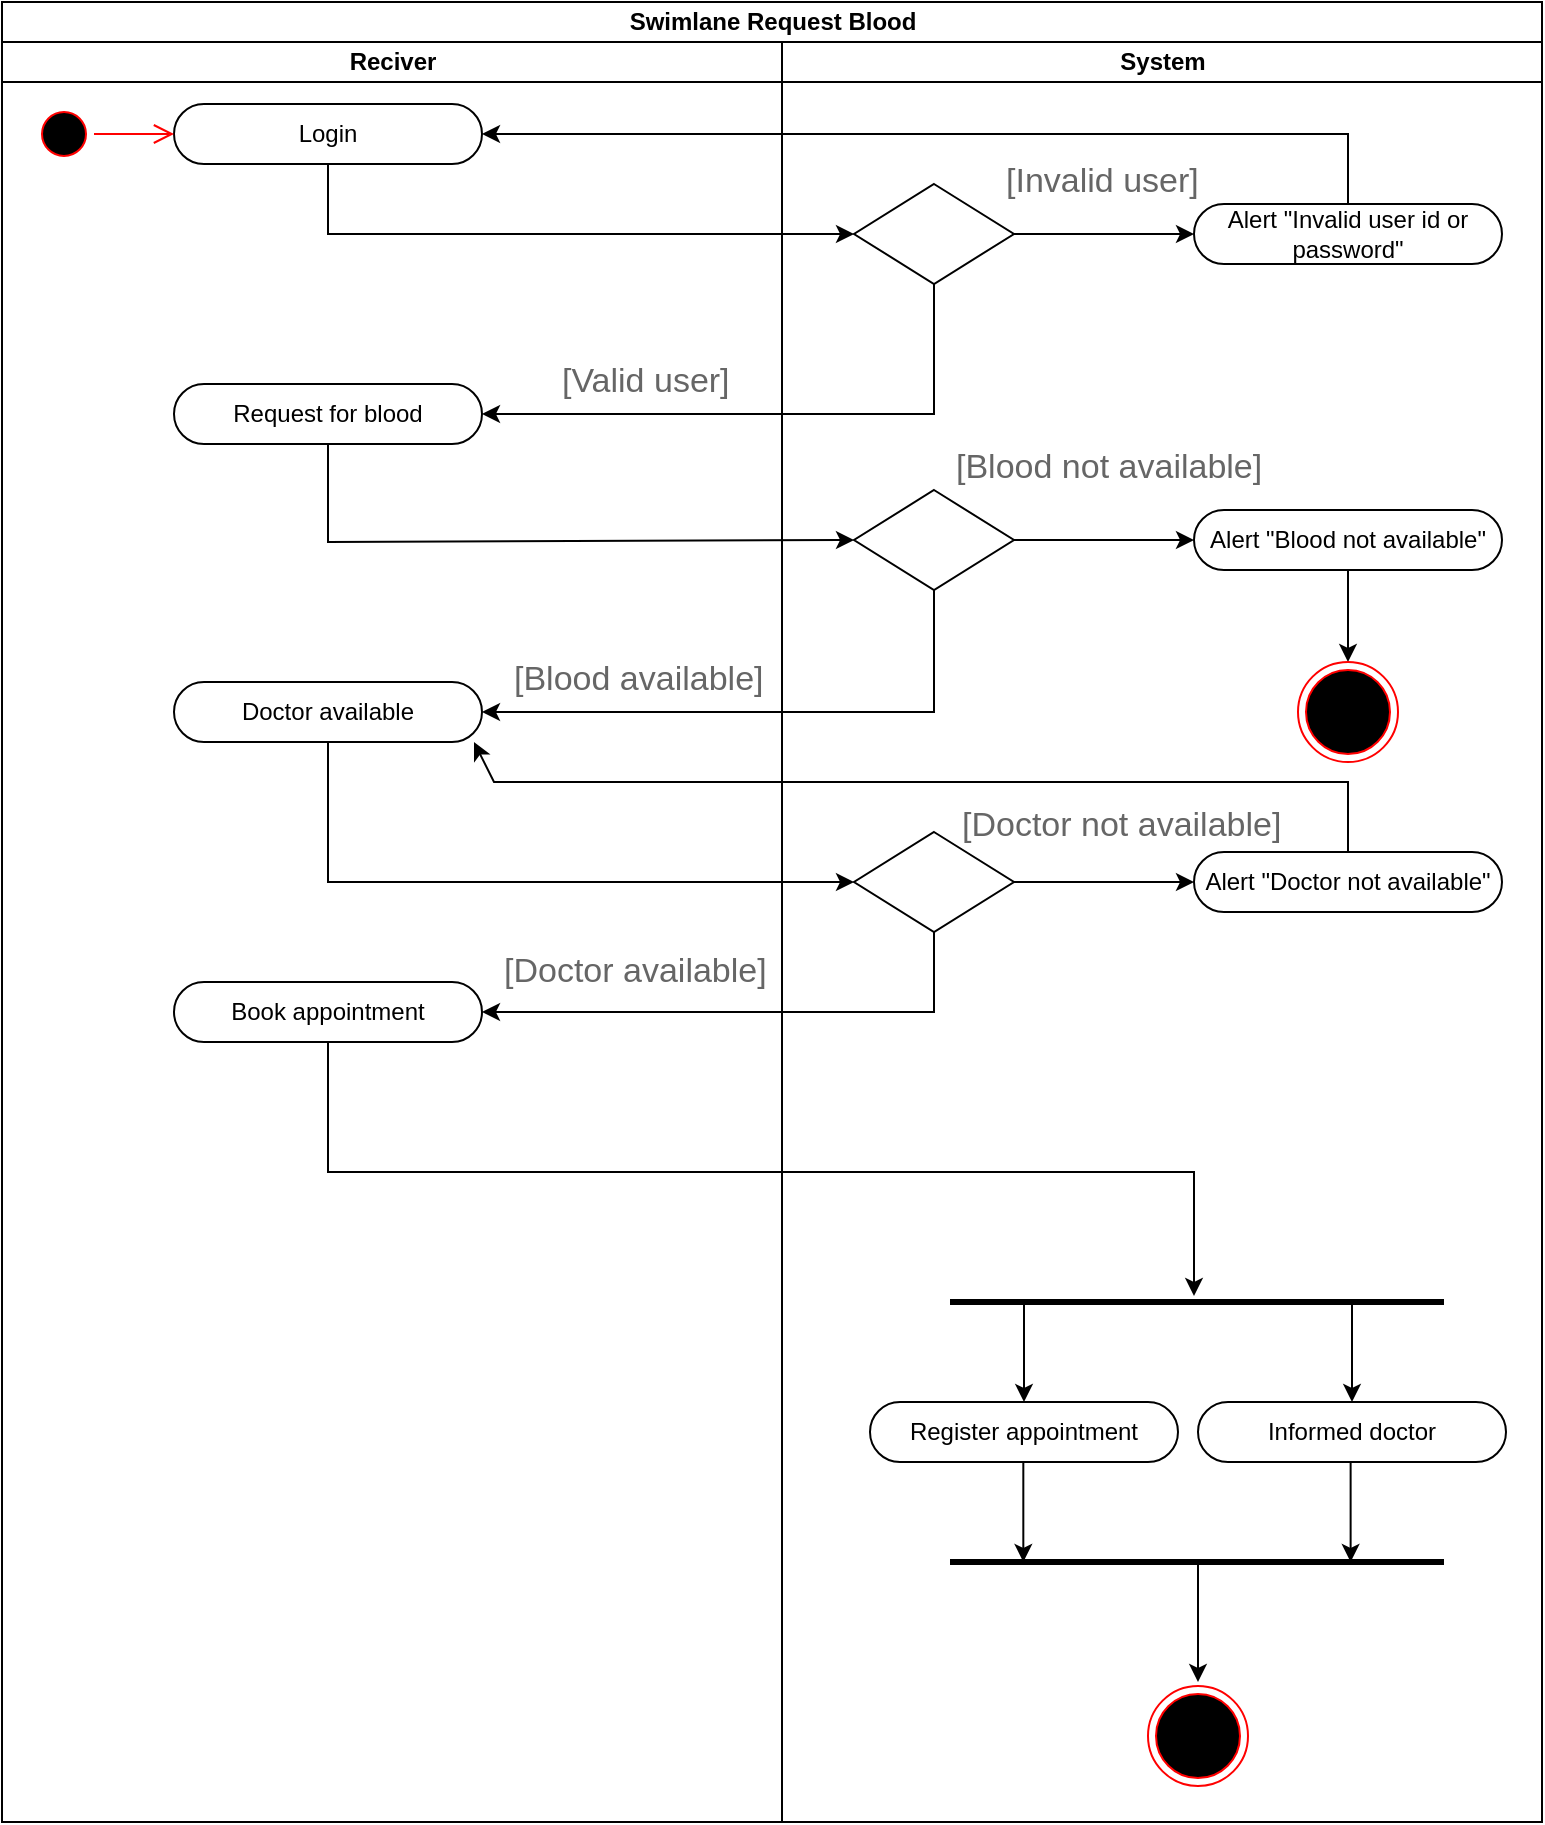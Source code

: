 <mxfile version="25.0.3">
  <diagram name="Page-1" id="0D3DiiEka4MnmQLEO38Q">
    <mxGraphModel dx="1747" dy="844" grid="1" gridSize="10" guides="1" tooltips="1" connect="1" arrows="1" fold="1" page="1" pageScale="1" pageWidth="827" pageHeight="1169" math="0" shadow="0">
      <root>
        <mxCell id="0" />
        <mxCell id="1" parent="0" />
        <mxCell id="jj0grcbLOBZy6ICrFM3W-1" value="Swimlane Request Blood" style="swimlane;childLayout=stackLayout;resizeParent=1;resizeParentMax=0;startSize=20;html=1;movable=0;resizable=0;rotatable=0;deletable=0;editable=0;locked=1;connectable=0;" vertex="1" parent="1">
          <mxGeometry x="29" y="117" width="770" height="910" as="geometry" />
        </mxCell>
        <mxCell id="jj0grcbLOBZy6ICrFM3W-2" value="" style="endArrow=classic;html=1;rounded=0;exitX=0.5;exitY=0.5;exitDx=0;exitDy=-15;exitPerimeter=0;entryX=1;entryY=0.5;entryDx=0;entryDy=0;entryPerimeter=0;movable=0;resizable=0;rotatable=0;deletable=0;editable=0;locked=1;connectable=0;" edge="1" parent="jj0grcbLOBZy6ICrFM3W-1" source="jj0grcbLOBZy6ICrFM3W-13" target="jj0grcbLOBZy6ICrFM3W-6">
          <mxGeometry width="50" height="50" relative="1" as="geometry">
            <mxPoint x="570" y="434.2" as="sourcePoint" />
            <mxPoint x="633" y="385" as="targetPoint" />
            <Array as="points">
              <mxPoint x="673" y="66" />
            </Array>
          </mxGeometry>
        </mxCell>
        <mxCell id="jj0grcbLOBZy6ICrFM3W-3" value="" style="endArrow=classic;html=1;rounded=0;exitX=0.5;exitY=1;exitDx=0;exitDy=0;entryX=1;entryY=0.5;entryDx=0;entryDy=0;entryPerimeter=0;movable=0;resizable=0;rotatable=0;deletable=0;editable=0;locked=1;connectable=0;" edge="1" parent="jj0grcbLOBZy6ICrFM3W-1" source="jj0grcbLOBZy6ICrFM3W-14" target="jj0grcbLOBZy6ICrFM3W-28">
          <mxGeometry width="50" height="50" relative="1" as="geometry">
            <mxPoint x="446" y="191" as="sourcePoint" />
            <mxPoint x="240" y="206" as="targetPoint" />
            <Array as="points">
              <mxPoint x="466" y="206" />
            </Array>
          </mxGeometry>
        </mxCell>
        <mxCell id="jj0grcbLOBZy6ICrFM3W-4" value="Reciver" style="swimlane;startSize=20;html=1;movable=0;resizable=0;rotatable=0;deletable=0;editable=0;locked=1;connectable=0;" vertex="1" parent="jj0grcbLOBZy6ICrFM3W-1">
          <mxGeometry y="20" width="390" height="890" as="geometry" />
        </mxCell>
        <mxCell id="jj0grcbLOBZy6ICrFM3W-5" value="" style="ellipse;html=1;shape=startState;fillColor=#000000;strokeColor=#ff0000;movable=0;resizable=0;rotatable=0;deletable=0;editable=0;locked=1;connectable=0;" vertex="1" parent="jj0grcbLOBZy6ICrFM3W-4">
          <mxGeometry x="16" y="31" width="30" height="30" as="geometry" />
        </mxCell>
        <mxCell id="jj0grcbLOBZy6ICrFM3W-6" value="Login" style="html=1;dashed=0;whiteSpace=wrap;shape=mxgraph.dfd.start;movable=0;resizable=0;rotatable=0;deletable=0;editable=0;locked=1;connectable=0;" vertex="1" parent="jj0grcbLOBZy6ICrFM3W-4">
          <mxGeometry x="86" y="31" width="154" height="30" as="geometry" />
        </mxCell>
        <mxCell id="jj0grcbLOBZy6ICrFM3W-10" value="[Valid user]" style="strokeWidth=1;shadow=0;dashed=0;align=center;html=1;shape=mxgraph.mockup.text.textBox;fontColor=#666666;align=left;fontSize=17;spacingLeft=4;spacingTop=-3;whiteSpace=wrap;strokeColor=none;mainText=;fillColor=none;movable=0;resizable=0;rotatable=0;deletable=0;editable=0;locked=1;connectable=0;" vertex="1" parent="jj0grcbLOBZy6ICrFM3W-4">
          <mxGeometry x="274" y="151" width="116" height="40" as="geometry" />
        </mxCell>
        <mxCell id="jj0grcbLOBZy6ICrFM3W-11" value="" style="edgeStyle=orthogonalEdgeStyle;html=1;verticalAlign=bottom;endArrow=open;endSize=8;strokeColor=#ff0000;rounded=0;entryX=0;entryY=0.5;entryDx=0;entryDy=0;entryPerimeter=0;movable=0;resizable=0;rotatable=0;deletable=0;editable=0;locked=1;connectable=0;" edge="1" parent="jj0grcbLOBZy6ICrFM3W-4" source="jj0grcbLOBZy6ICrFM3W-5" target="jj0grcbLOBZy6ICrFM3W-6">
          <mxGeometry relative="1" as="geometry">
            <mxPoint x="87" y="52" as="targetPoint" />
          </mxGeometry>
        </mxCell>
        <mxCell id="jj0grcbLOBZy6ICrFM3W-28" value="Request for blood" style="html=1;dashed=0;whiteSpace=wrap;shape=mxgraph.dfd.start;movable=0;resizable=0;rotatable=0;deletable=0;editable=0;locked=1;connectable=0;" vertex="1" parent="jj0grcbLOBZy6ICrFM3W-4">
          <mxGeometry x="86" y="171" width="154" height="30" as="geometry" />
        </mxCell>
        <mxCell id="jj0grcbLOBZy6ICrFM3W-40" value="Doctor available" style="html=1;dashed=0;whiteSpace=wrap;shape=mxgraph.dfd.start;movable=0;resizable=0;rotatable=0;deletable=0;editable=0;locked=1;connectable=0;" vertex="1" parent="jj0grcbLOBZy6ICrFM3W-4">
          <mxGeometry x="86" y="320" width="154" height="30" as="geometry" />
        </mxCell>
        <mxCell id="jj0grcbLOBZy6ICrFM3W-41" value="[Blood available]" style="strokeWidth=1;shadow=0;dashed=0;align=center;html=1;shape=mxgraph.mockup.text.textBox;fontColor=#666666;align=left;fontSize=17;spacingLeft=4;spacingTop=-3;whiteSpace=wrap;strokeColor=none;mainText=;fillColor=none;movable=0;resizable=0;rotatable=0;deletable=0;editable=0;locked=1;connectable=0;" vertex="1" parent="jj0grcbLOBZy6ICrFM3W-4">
          <mxGeometry x="250" y="300" width="134" height="40" as="geometry" />
        </mxCell>
        <mxCell id="jj0grcbLOBZy6ICrFM3W-49" value="Book appointment" style="html=1;dashed=0;whiteSpace=wrap;shape=mxgraph.dfd.start;movable=0;resizable=0;rotatable=0;deletable=0;editable=0;locked=1;connectable=0;" vertex="1" parent="jj0grcbLOBZy6ICrFM3W-4">
          <mxGeometry x="86" y="470" width="154" height="30" as="geometry" />
        </mxCell>
        <mxCell id="jj0grcbLOBZy6ICrFM3W-51" value="[Doctor available]" style="strokeWidth=1;shadow=0;dashed=0;align=center;html=1;shape=mxgraph.mockup.text.textBox;fontColor=#666666;align=left;fontSize=17;spacingLeft=4;spacingTop=-3;whiteSpace=wrap;strokeColor=none;mainText=;fillColor=none;movable=0;resizable=0;rotatable=0;deletable=0;editable=0;locked=1;connectable=0;" vertex="1" parent="jj0grcbLOBZy6ICrFM3W-4">
          <mxGeometry x="245" y="446" width="166" height="40" as="geometry" />
        </mxCell>
        <mxCell id="jj0grcbLOBZy6ICrFM3W-52" value="" style="endArrow=classic;html=1;rounded=0;exitX=0.5;exitY=0.5;exitDx=0;exitDy=15;movable=0;resizable=0;rotatable=0;deletable=0;editable=0;locked=1;connectable=0;exitPerimeter=0;" edge="1" parent="jj0grcbLOBZy6ICrFM3W-4" source="jj0grcbLOBZy6ICrFM3W-49">
          <mxGeometry width="50" height="50" relative="1" as="geometry">
            <mxPoint x="166" y="515" as="sourcePoint" />
            <mxPoint x="596" y="627" as="targetPoint" />
            <Array as="points">
              <mxPoint x="163" y="565" />
              <mxPoint x="596" y="565" />
            </Array>
          </mxGeometry>
        </mxCell>
        <mxCell id="jj0grcbLOBZy6ICrFM3W-12" value="System" style="swimlane;startSize=20;html=1;movable=0;resizable=0;rotatable=0;deletable=0;editable=0;locked=1;connectable=0;" vertex="1" parent="jj0grcbLOBZy6ICrFM3W-1">
          <mxGeometry x="390" y="20" width="380" height="890" as="geometry" />
        </mxCell>
        <mxCell id="jj0grcbLOBZy6ICrFM3W-13" value="Alert &quot;Invalid user id or password&quot;" style="html=1;dashed=0;whiteSpace=wrap;shape=mxgraph.dfd.start;movable=0;resizable=0;rotatable=0;deletable=0;editable=0;locked=1;connectable=0;" vertex="1" parent="jj0grcbLOBZy6ICrFM3W-12">
          <mxGeometry x="206" y="81" width="154" height="30" as="geometry" />
        </mxCell>
        <mxCell id="jj0grcbLOBZy6ICrFM3W-14" value="" style="rhombus;whiteSpace=wrap;html=1;movable=0;resizable=0;rotatable=0;deletable=0;editable=0;locked=1;connectable=0;" vertex="1" parent="jj0grcbLOBZy6ICrFM3W-12">
          <mxGeometry x="36" y="71" width="80" height="50" as="geometry" />
        </mxCell>
        <mxCell id="jj0grcbLOBZy6ICrFM3W-15" value="" style="endArrow=classic;html=1;rounded=0;exitX=1;exitY=0.5;exitDx=0;exitDy=0;entryX=0;entryY=0.5;entryDx=0;entryDy=0;entryPerimeter=0;movable=0;resizable=0;rotatable=0;deletable=0;editable=0;locked=1;connectable=0;" edge="1" parent="jj0grcbLOBZy6ICrFM3W-12" source="jj0grcbLOBZy6ICrFM3W-14" target="jj0grcbLOBZy6ICrFM3W-13">
          <mxGeometry width="50" height="50" relative="1" as="geometry">
            <mxPoint x="66" y="475" as="sourcePoint" />
            <mxPoint x="66" y="515" as="targetPoint" />
          </mxGeometry>
        </mxCell>
        <mxCell id="jj0grcbLOBZy6ICrFM3W-16" value="[Invalid user]" style="strokeWidth=1;shadow=0;dashed=0;align=center;html=1;shape=mxgraph.mockup.text.textBox;fontColor=#666666;align=left;fontSize=17;spacingLeft=4;spacingTop=-3;whiteSpace=wrap;strokeColor=none;mainText=;fillColor=none;movable=0;resizable=0;rotatable=0;deletable=0;editable=0;locked=1;connectable=0;" vertex="1" parent="jj0grcbLOBZy6ICrFM3W-12">
          <mxGeometry x="106" y="51" width="116" height="40" as="geometry" />
        </mxCell>
        <mxCell id="jj0grcbLOBZy6ICrFM3W-30" value="" style="rhombus;whiteSpace=wrap;html=1;movable=0;resizable=0;rotatable=0;deletable=0;editable=0;locked=1;connectable=0;" vertex="1" parent="jj0grcbLOBZy6ICrFM3W-12">
          <mxGeometry x="36" y="224" width="80" height="50" as="geometry" />
        </mxCell>
        <mxCell id="jj0grcbLOBZy6ICrFM3W-38" style="edgeStyle=orthogonalEdgeStyle;rounded=0;orthogonalLoop=1;jettySize=auto;html=1;entryX=0.5;entryY=0;entryDx=0;entryDy=0;fontFamily=Helvetica;fontSize=12;fontColor=default;resizable=0;movable=0;rotatable=0;deletable=0;editable=0;locked=1;connectable=0;" edge="1" parent="jj0grcbLOBZy6ICrFM3W-12" source="jj0grcbLOBZy6ICrFM3W-32" target="jj0grcbLOBZy6ICrFM3W-37">
          <mxGeometry relative="1" as="geometry" />
        </mxCell>
        <mxCell id="jj0grcbLOBZy6ICrFM3W-32" value="Alert &quot;Blood not available&quot;" style="html=1;dashed=0;whiteSpace=wrap;shape=mxgraph.dfd.start;movable=0;resizable=0;rotatable=0;deletable=0;editable=0;locked=1;connectable=0;" vertex="1" parent="jj0grcbLOBZy6ICrFM3W-12">
          <mxGeometry x="206" y="234" width="154" height="30" as="geometry" />
        </mxCell>
        <mxCell id="jj0grcbLOBZy6ICrFM3W-33" value="" style="endArrow=classic;html=1;rounded=0;exitX=1;exitY=0.5;exitDx=0;exitDy=0;entryX=0;entryY=0.5;entryDx=0;entryDy=0;entryPerimeter=0;movable=0;resizable=0;rotatable=0;deletable=0;editable=0;locked=1;connectable=0;" edge="1" parent="jj0grcbLOBZy6ICrFM3W-12" source="jj0grcbLOBZy6ICrFM3W-30" target="jj0grcbLOBZy6ICrFM3W-32">
          <mxGeometry width="50" height="50" relative="1" as="geometry">
            <mxPoint x="116" y="234" as="sourcePoint" />
            <mxPoint x="206" y="234" as="targetPoint" />
          </mxGeometry>
        </mxCell>
        <mxCell id="jj0grcbLOBZy6ICrFM3W-34" value="[Blood not available]" style="strokeWidth=1;shadow=0;dashed=0;align=center;html=1;shape=mxgraph.mockup.text.textBox;fontColor=#666666;align=left;fontSize=17;spacingLeft=4;spacingTop=-3;whiteSpace=wrap;strokeColor=none;mainText=;fillColor=none;movable=0;resizable=0;rotatable=0;deletable=0;editable=0;locked=1;connectable=0;" vertex="1" parent="jj0grcbLOBZy6ICrFM3W-12">
          <mxGeometry x="81" y="194" width="166" height="40" as="geometry" />
        </mxCell>
        <mxCell id="jj0grcbLOBZy6ICrFM3W-37" value="" style="ellipse;html=1;shape=endState;fillColor=#000000;strokeColor=#ff0000;movable=0;resizable=0;rotatable=0;deletable=0;editable=0;locked=1;connectable=0;" vertex="1" parent="jj0grcbLOBZy6ICrFM3W-12">
          <mxGeometry x="258" y="310" width="50" height="50" as="geometry" />
        </mxCell>
        <mxCell id="jj0grcbLOBZy6ICrFM3W-43" value="" style="rhombus;whiteSpace=wrap;html=1;movable=0;resizable=0;rotatable=0;deletable=0;editable=0;locked=1;connectable=0;" vertex="1" parent="jj0grcbLOBZy6ICrFM3W-12">
          <mxGeometry x="36" y="395" width="80" height="50" as="geometry" />
        </mxCell>
        <mxCell id="jj0grcbLOBZy6ICrFM3W-44" value="Alert &quot;Doctor not available&quot;" style="html=1;dashed=0;whiteSpace=wrap;shape=mxgraph.dfd.start;movable=0;resizable=0;rotatable=0;deletable=0;editable=0;locked=1;connectable=0;" vertex="1" parent="jj0grcbLOBZy6ICrFM3W-12">
          <mxGeometry x="206" y="405" width="154" height="30" as="geometry" />
        </mxCell>
        <mxCell id="jj0grcbLOBZy6ICrFM3W-46" value="" style="endArrow=classic;html=1;rounded=0;exitX=1;exitY=0.5;exitDx=0;exitDy=0;entryX=0;entryY=0.5;entryDx=0;entryDy=0;entryPerimeter=0;movable=0;resizable=0;rotatable=0;deletable=0;editable=0;locked=1;connectable=0;" edge="1" parent="jj0grcbLOBZy6ICrFM3W-12" source="jj0grcbLOBZy6ICrFM3W-43" target="jj0grcbLOBZy6ICrFM3W-44">
          <mxGeometry width="50" height="50" relative="1" as="geometry">
            <mxPoint x="116" y="380" as="sourcePoint" />
            <mxPoint x="206" y="380" as="targetPoint" />
          </mxGeometry>
        </mxCell>
        <mxCell id="jj0grcbLOBZy6ICrFM3W-48" value="[Doctor not available]" style="strokeWidth=1;shadow=0;dashed=0;align=center;html=1;shape=mxgraph.mockup.text.textBox;fontColor=#666666;align=left;fontSize=17;spacingLeft=4;spacingTop=-3;whiteSpace=wrap;strokeColor=none;mainText=;fillColor=none;movable=0;resizable=0;rotatable=0;deletable=0;editable=0;locked=1;connectable=0;" vertex="1" parent="jj0grcbLOBZy6ICrFM3W-12">
          <mxGeometry x="84" y="373" width="166" height="40" as="geometry" />
        </mxCell>
        <mxCell id="jj0grcbLOBZy6ICrFM3W-62" value="" style="ellipse;html=1;shape=endState;fillColor=#000000;strokeColor=#ff0000;movable=0;resizable=0;rotatable=0;deletable=0;editable=0;locked=1;connectable=0;" vertex="1" parent="jj0grcbLOBZy6ICrFM3W-12">
          <mxGeometry x="183" y="822" width="50" height="50" as="geometry" />
        </mxCell>
        <mxCell id="jj0grcbLOBZy6ICrFM3W-24" value="" style="endArrow=classic;html=1;rounded=0;exitX=0.5;exitY=0.5;exitDx=0;exitDy=15;entryX=0;entryY=0.5;entryDx=0;entryDy=0;movable=0;resizable=0;rotatable=0;deletable=0;editable=0;locked=1;connectable=0;exitPerimeter=0;" edge="1" parent="jj0grcbLOBZy6ICrFM3W-1" source="jj0grcbLOBZy6ICrFM3W-6" target="jj0grcbLOBZy6ICrFM3W-14">
          <mxGeometry width="50" height="50" relative="1" as="geometry">
            <mxPoint x="150" y="121" as="sourcePoint" />
            <mxPoint x="240" y="121" as="targetPoint" />
            <Array as="points">
              <mxPoint x="163" y="116" />
            </Array>
          </mxGeometry>
        </mxCell>
        <mxCell id="jj0grcbLOBZy6ICrFM3W-29" value="" style="endArrow=classic;html=1;rounded=0;exitX=0.5;exitY=0.5;exitDx=0;exitDy=15;movable=0;resizable=0;rotatable=0;deletable=0;editable=0;locked=1;connectable=0;exitPerimeter=0;entryX=0;entryY=0.5;entryDx=0;entryDy=0;" edge="1" parent="jj0grcbLOBZy6ICrFM3W-1" source="jj0grcbLOBZy6ICrFM3W-28" target="jj0grcbLOBZy6ICrFM3W-30">
          <mxGeometry width="50" height="50" relative="1" as="geometry">
            <mxPoint x="166" y="240" as="sourcePoint" />
            <mxPoint x="426" y="260" as="targetPoint" />
            <Array as="points">
              <mxPoint x="163" y="270" />
            </Array>
          </mxGeometry>
        </mxCell>
        <mxCell id="jj0grcbLOBZy6ICrFM3W-39" value="" style="endArrow=classic;html=1;rounded=0;exitX=0.5;exitY=1;exitDx=0;exitDy=0;entryX=1;entryY=0.5;entryDx=0;entryDy=0;entryPerimeter=0;movable=0;resizable=0;rotatable=0;deletable=0;editable=0;locked=1;connectable=0;" edge="1" parent="jj0grcbLOBZy6ICrFM3W-1" source="jj0grcbLOBZy6ICrFM3W-30" target="jj0grcbLOBZy6ICrFM3W-40">
          <mxGeometry width="50" height="50" relative="1" as="geometry">
            <mxPoint x="462" y="294" as="sourcePoint" />
            <mxPoint x="236" y="359" as="targetPoint" />
            <Array as="points">
              <mxPoint x="466" y="355" />
            </Array>
          </mxGeometry>
        </mxCell>
        <mxCell id="jj0grcbLOBZy6ICrFM3W-42" value="" style="endArrow=classic;html=1;rounded=0;exitX=0.5;exitY=0.5;exitDx=0;exitDy=15;movable=0;resizable=0;rotatable=0;deletable=0;editable=0;locked=1;connectable=0;exitPerimeter=0;entryX=0;entryY=0.5;entryDx=0;entryDy=0;" edge="1" parent="jj0grcbLOBZy6ICrFM3W-1" source="jj0grcbLOBZy6ICrFM3W-40" target="jj0grcbLOBZy6ICrFM3W-43">
          <mxGeometry width="50" height="50" relative="1" as="geometry">
            <mxPoint x="166" y="370" as="sourcePoint" />
            <mxPoint x="429" y="418" as="targetPoint" />
            <Array as="points">
              <mxPoint x="163" y="440" />
            </Array>
          </mxGeometry>
        </mxCell>
        <mxCell id="jj0grcbLOBZy6ICrFM3W-47" value="" style="endArrow=classic;html=1;rounded=0;exitX=0.5;exitY=0.5;exitDx=0;exitDy=-15;exitPerimeter=0;entryX=0.974;entryY=1;entryDx=0;entryDy=0;entryPerimeter=0;movable=0;resizable=0;rotatable=0;deletable=0;editable=0;locked=1;connectable=0;" edge="1" parent="jj0grcbLOBZy6ICrFM3W-1" source="jj0grcbLOBZy6ICrFM3W-44" target="jj0grcbLOBZy6ICrFM3W-40">
          <mxGeometry width="50" height="50" relative="1" as="geometry">
            <mxPoint x="669" y="425" as="sourcePoint" />
            <mxPoint x="236" y="390" as="targetPoint" />
            <Array as="points">
              <mxPoint x="673" y="390" />
              <mxPoint x="246" y="390" />
            </Array>
          </mxGeometry>
        </mxCell>
        <mxCell id="jj0grcbLOBZy6ICrFM3W-50" value="" style="endArrow=classic;html=1;rounded=0;exitX=0.5;exitY=1;exitDx=0;exitDy=0;entryX=1;entryY=0.5;entryDx=0;entryDy=0;entryPerimeter=0;movable=0;resizable=0;rotatable=0;deletable=0;editable=0;locked=1;connectable=0;" edge="1" parent="jj0grcbLOBZy6ICrFM3W-1" source="jj0grcbLOBZy6ICrFM3W-43" target="jj0grcbLOBZy6ICrFM3W-49">
          <mxGeometry width="50" height="50" relative="1" as="geometry">
            <mxPoint x="462" y="480" as="sourcePoint" />
            <mxPoint x="236" y="541" as="targetPoint" />
            <Array as="points">
              <mxPoint x="466" y="505" />
            </Array>
          </mxGeometry>
        </mxCell>
        <mxCell id="jj0grcbLOBZy6ICrFM3W-63" value="" style="endArrow=none;startArrow=none;endFill=0;startFill=0;endSize=8;html=1;verticalAlign=bottom;labelBackgroundColor=none;strokeWidth=3;rounded=0;movable=0;resizable=0;rotatable=0;deletable=0;editable=0;locked=1;connectable=0;" edge="1" parent="1">
          <mxGeometry width="160" relative="1" as="geometry">
            <mxPoint x="503" y="767" as="sourcePoint" />
            <mxPoint x="750" y="767" as="targetPoint" />
          </mxGeometry>
        </mxCell>
        <mxCell id="jj0grcbLOBZy6ICrFM3W-64" value="Register appointment" style="html=1;dashed=0;whiteSpace=wrap;shape=mxgraph.dfd.start;movable=0;resizable=0;rotatable=0;deletable=0;editable=0;locked=1;connectable=0;" vertex="1" parent="1">
          <mxGeometry x="463" y="817" width="154" height="30" as="geometry" />
        </mxCell>
        <mxCell id="jj0grcbLOBZy6ICrFM3W-65" value="Informed doctor" style="html=1;dashed=0;whiteSpace=wrap;shape=mxgraph.dfd.start;movable=0;resizable=0;rotatable=0;deletable=0;editable=0;locked=1;connectable=0;" vertex="1" parent="1">
          <mxGeometry x="627" y="817" width="154" height="30" as="geometry" />
        </mxCell>
        <mxCell id="jj0grcbLOBZy6ICrFM3W-66" value="" style="endArrow=classic;html=1;rounded=0;entryX=0.5;entryY=0.5;entryDx=0;entryDy=-15;entryPerimeter=0;movable=0;resizable=0;rotatable=0;deletable=0;editable=0;locked=1;connectable=0;" edge="1" parent="1" target="jj0grcbLOBZy6ICrFM3W-64">
          <mxGeometry width="50" height="50" relative="1" as="geometry">
            <mxPoint x="540" y="767" as="sourcePoint" />
            <mxPoint x="637" y="777" as="targetPoint" />
          </mxGeometry>
        </mxCell>
        <mxCell id="jj0grcbLOBZy6ICrFM3W-67" value="" style="endArrow=classic;html=1;rounded=0;entryX=0.5;entryY=0.5;entryDx=0;entryDy=-15;entryPerimeter=0;movable=0;resizable=0;rotatable=0;deletable=0;editable=0;locked=1;connectable=0;" edge="1" parent="1" target="jj0grcbLOBZy6ICrFM3W-65">
          <mxGeometry width="50" height="50" relative="1" as="geometry">
            <mxPoint x="704" y="767" as="sourcePoint" />
            <mxPoint x="693" y="817" as="targetPoint" />
          </mxGeometry>
        </mxCell>
        <mxCell id="jj0grcbLOBZy6ICrFM3W-68" value="" style="endArrow=none;startArrow=none;endFill=0;startFill=0;endSize=8;html=1;verticalAlign=bottom;labelBackgroundColor=none;strokeWidth=3;rounded=0;movable=0;resizable=0;rotatable=0;deletable=0;editable=0;locked=1;connectable=0;" edge="1" parent="1">
          <mxGeometry width="160" relative="1" as="geometry">
            <mxPoint x="503" y="897" as="sourcePoint" />
            <mxPoint x="750" y="897" as="targetPoint" />
          </mxGeometry>
        </mxCell>
        <mxCell id="jj0grcbLOBZy6ICrFM3W-69" value="" style="endArrow=classic;html=1;rounded=0;entryX=0.5;entryY=0.5;entryDx=0;entryDy=-15;entryPerimeter=0;movable=0;resizable=0;rotatable=0;deletable=0;editable=0;locked=1;connectable=0;" edge="1" parent="1">
          <mxGeometry width="50" height="50" relative="1" as="geometry">
            <mxPoint x="539.66" y="847" as="sourcePoint" />
            <mxPoint x="539.66" y="897" as="targetPoint" />
          </mxGeometry>
        </mxCell>
        <mxCell id="jj0grcbLOBZy6ICrFM3W-70" value="" style="endArrow=classic;html=1;rounded=0;entryX=0.5;entryY=0.5;entryDx=0;entryDy=-15;entryPerimeter=0;movable=0;resizable=0;rotatable=0;deletable=0;editable=0;locked=1;connectable=0;" edge="1" parent="1">
          <mxGeometry width="50" height="50" relative="1" as="geometry">
            <mxPoint x="703.31" y="847" as="sourcePoint" />
            <mxPoint x="703.31" y="897" as="targetPoint" />
          </mxGeometry>
        </mxCell>
        <mxCell id="jj0grcbLOBZy6ICrFM3W-71" value="" style="endArrow=classic;html=1;rounded=0;entryX=0.5;entryY=0;entryDx=0;entryDy=0;movable=0;resizable=0;rotatable=0;deletable=0;editable=0;locked=1;connectable=0;" edge="1" parent="1">
          <mxGeometry width="50" height="50" relative="1" as="geometry">
            <mxPoint x="627" y="897" as="sourcePoint" />
            <mxPoint x="627" y="957" as="targetPoint" />
          </mxGeometry>
        </mxCell>
      </root>
    </mxGraphModel>
  </diagram>
</mxfile>
